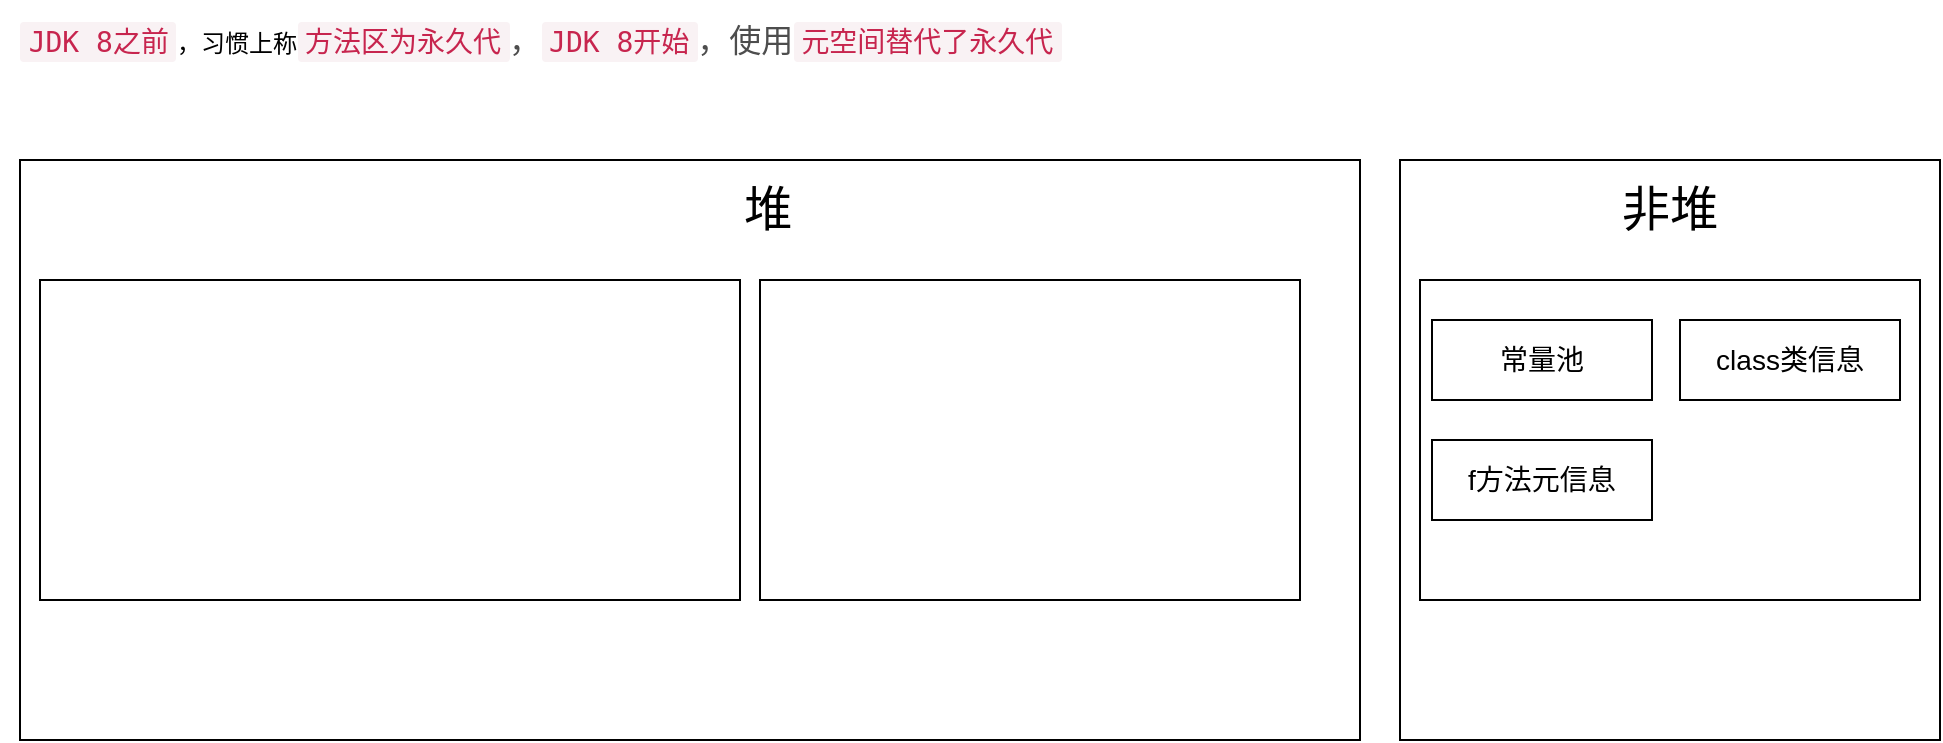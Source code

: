<mxfile version="21.1.1" type="github">
  <diagram name="第 1 页" id="7o4J3BjzM77SQklbPleT">
    <mxGraphModel dx="1434" dy="804" grid="1" gridSize="10" guides="1" tooltips="1" connect="1" arrows="1" fold="1" page="1" pageScale="1" pageWidth="827" pageHeight="1169" math="0" shadow="0">
      <root>
        <mxCell id="0" />
        <mxCell id="1" parent="0" />
        <mxCell id="FhrdW1dW9tx8D7tIXxmO-1" value="" style="rounded=0;whiteSpace=wrap;html=1;" vertex="1" parent="1">
          <mxGeometry x="70" y="130" width="670" height="290" as="geometry" />
        </mxCell>
        <mxCell id="FhrdW1dW9tx8D7tIXxmO-2" value="" style="rounded=0;whiteSpace=wrap;html=1;" vertex="1" parent="1">
          <mxGeometry x="80" y="190" width="350" height="160" as="geometry" />
        </mxCell>
        <mxCell id="FhrdW1dW9tx8D7tIXxmO-3" value="" style="rounded=0;whiteSpace=wrap;html=1;" vertex="1" parent="1">
          <mxGeometry x="440" y="190" width="270" height="160" as="geometry" />
        </mxCell>
        <mxCell id="FhrdW1dW9tx8D7tIXxmO-4" value="&lt;font style=&quot;font-size: 24px;&quot;&gt;堆&lt;/font&gt;" style="text;html=1;strokeColor=none;fillColor=none;align=center;verticalAlign=middle;whiteSpace=wrap;rounded=0;" vertex="1" parent="1">
          <mxGeometry x="414" y="140" width="60" height="30" as="geometry" />
        </mxCell>
        <mxCell id="FhrdW1dW9tx8D7tIXxmO-5" value="" style="rounded=0;whiteSpace=wrap;html=1;" vertex="1" parent="1">
          <mxGeometry x="760" y="130" width="270" height="290" as="geometry" />
        </mxCell>
        <mxCell id="FhrdW1dW9tx8D7tIXxmO-7" value="" style="rounded=0;whiteSpace=wrap;html=1;" vertex="1" parent="1">
          <mxGeometry x="770" y="190" width="250" height="160" as="geometry" />
        </mxCell>
        <mxCell id="FhrdW1dW9tx8D7tIXxmO-8" value="&lt;font style=&quot;font-size: 24px;&quot;&gt;非堆&lt;/font&gt;" style="text;html=1;strokeColor=none;fillColor=none;align=center;verticalAlign=middle;whiteSpace=wrap;rounded=0;" vertex="1" parent="1">
          <mxGeometry x="865" y="140" width="60" height="30" as="geometry" />
        </mxCell>
        <mxCell id="FhrdW1dW9tx8D7tIXxmO-9" value="&lt;code style=&quot;box-sizing: border-box; outline: 0px; font-family: &amp;quot;Source Code Pro&amp;quot;, &amp;quot;DejaVu Sans Mono&amp;quot;, &amp;quot;Ubuntu Mono&amp;quot;, &amp;quot;Anonymous Pro&amp;quot;, &amp;quot;Droid Sans Mono&amp;quot;, Menlo, Monaco, Consolas, Inconsolata, Courier, monospace, &amp;quot;PingFang SC&amp;quot;, &amp;quot;Microsoft YaHei&amp;quot;, sans-serif; font-size: 14px; line-height: 22px; color: rgb(199, 37, 78); background-color: rgb(249, 242, 244); border-radius: 2px; padding: 2px 4px; overflow-wrap: break-word; font-variant-ligatures: no-common-ligatures; text-align: left;&quot;&gt;JDK 8之前&lt;/code&gt;，习惯上称&lt;code style=&quot;box-sizing: border-box; outline: 0px; font-family: &amp;quot;Source Code Pro&amp;quot;, &amp;quot;DejaVu Sans Mono&amp;quot;, &amp;quot;Ubuntu Mono&amp;quot;, &amp;quot;Anonymous Pro&amp;quot;, &amp;quot;Droid Sans Mono&amp;quot;, Menlo, Monaco, Consolas, Inconsolata, Courier, monospace, &amp;quot;PingFang SC&amp;quot;, &amp;quot;Microsoft YaHei&amp;quot;, sans-serif; font-size: 14px; line-height: 22px; color: rgb(199, 37, 78); background-color: rgb(249, 242, 244); border-radius: 2px; padding: 2px 4px; overflow-wrap: break-word; font-variant-ligatures: no-common-ligatures; text-align: left;&quot;&gt;方法区为永久代&lt;/code&gt;&lt;span style=&quot;color: rgb(77, 77, 77); font-family: -apple-system, &amp;quot;SF UI Text&amp;quot;, Arial, &amp;quot;PingFang SC&amp;quot;, &amp;quot;Hiragino Sans GB&amp;quot;, &amp;quot;Microsoft YaHei&amp;quot;, &amp;quot;WenQuanYi Micro Hei&amp;quot;, sans-serif; font-size: 16px; font-variant-ligatures: no-common-ligatures; text-align: left; background-color: rgb(255, 255, 255);&quot;&gt;，&lt;/span&gt;&lt;code style=&quot;box-sizing: border-box; outline: 0px; font-family: &amp;quot;Source Code Pro&amp;quot;, &amp;quot;DejaVu Sans Mono&amp;quot;, &amp;quot;Ubuntu Mono&amp;quot;, &amp;quot;Anonymous Pro&amp;quot;, &amp;quot;Droid Sans Mono&amp;quot;, Menlo, Monaco, Consolas, Inconsolata, Courier, monospace, &amp;quot;PingFang SC&amp;quot;, &amp;quot;Microsoft YaHei&amp;quot;, sans-serif; font-size: 14px; line-height: 22px; color: rgb(199, 37, 78); background-color: rgb(249, 242, 244); border-radius: 2px; padding: 2px 4px; overflow-wrap: break-word; font-variant-ligatures: no-common-ligatures; text-align: left;&quot;&gt;JDK 8开始&lt;/code&gt;&lt;span style=&quot;color: rgb(77, 77, 77); font-family: -apple-system, &amp;quot;SF UI Text&amp;quot;, Arial, &amp;quot;PingFang SC&amp;quot;, &amp;quot;Hiragino Sans GB&amp;quot;, &amp;quot;Microsoft YaHei&amp;quot;, &amp;quot;WenQuanYi Micro Hei&amp;quot;, sans-serif; font-size: 16px; font-variant-ligatures: no-common-ligatures; text-align: left; background-color: rgb(255, 255, 255);&quot;&gt;，使用&lt;/span&gt;&lt;code style=&quot;box-sizing: border-box; outline: 0px; font-family: &amp;quot;Source Code Pro&amp;quot;, &amp;quot;DejaVu Sans Mono&amp;quot;, &amp;quot;Ubuntu Mono&amp;quot;, &amp;quot;Anonymous Pro&amp;quot;, &amp;quot;Droid Sans Mono&amp;quot;, Menlo, Monaco, Consolas, Inconsolata, Courier, monospace, &amp;quot;PingFang SC&amp;quot;, &amp;quot;Microsoft YaHei&amp;quot;, sans-serif; font-size: 14px; line-height: 22px; color: rgb(199, 37, 78); background-color: rgb(249, 242, 244); border-radius: 2px; padding: 2px 4px; overflow-wrap: break-word; font-variant-ligatures: no-common-ligatures; text-align: left;&quot;&gt;元空间替代了永久代&lt;/code&gt;" style="text;html=1;align=center;verticalAlign=middle;resizable=0;points=[];autosize=1;strokeColor=none;fillColor=none;" vertex="1" parent="1">
          <mxGeometry x="60" y="50" width="540" height="40" as="geometry" />
        </mxCell>
        <mxCell id="FhrdW1dW9tx8D7tIXxmO-10" value="常量池" style="rounded=0;whiteSpace=wrap;html=1;fontSize=14;" vertex="1" parent="1">
          <mxGeometry x="776" y="210" width="110" height="40" as="geometry" />
        </mxCell>
        <mxCell id="FhrdW1dW9tx8D7tIXxmO-11" value="f方法元信息" style="rounded=0;whiteSpace=wrap;html=1;fontSize=14;" vertex="1" parent="1">
          <mxGeometry x="776" y="270" width="110" height="40" as="geometry" />
        </mxCell>
        <mxCell id="FhrdW1dW9tx8D7tIXxmO-12" value="class类信息" style="rounded=0;whiteSpace=wrap;html=1;fontSize=14;" vertex="1" parent="1">
          <mxGeometry x="900" y="210" width="110" height="40" as="geometry" />
        </mxCell>
      </root>
    </mxGraphModel>
  </diagram>
</mxfile>
